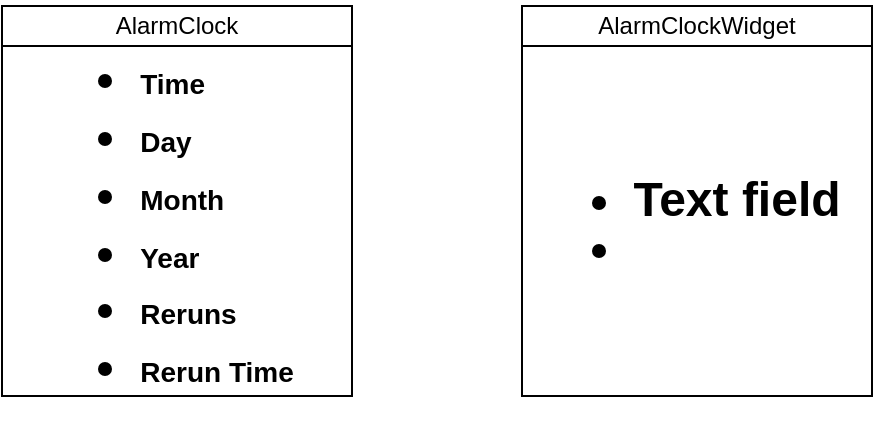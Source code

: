 <mxfile version="14.4.8" type="github">
  <diagram id="eEGiNSUbPbOKGAieUEXB" name="Page-1">
    <mxGraphModel dx="861" dy="463" grid="1" gridSize="10" guides="1" tooltips="1" connect="1" arrows="1" fold="1" page="1" pageScale="1" pageWidth="850" pageHeight="1100" math="0" shadow="0">
      <root>
        <mxCell id="0" />
        <mxCell id="1" parent="0" />
        <mxCell id="FvP8Hlmoz4beujkZp4SU-1" value="AlarmClock" style="rounded=0;whiteSpace=wrap;html=1;" vertex="1" parent="1">
          <mxGeometry x="100" y="60" width="175" height="20" as="geometry" />
        </mxCell>
        <mxCell id="FvP8Hlmoz4beujkZp4SU-2" value="&lt;div style=&quot;text-align: justify&quot;&gt;&lt;h1 style=&quot;text-align: justify&quot;&gt;&lt;ul&gt;&lt;li&gt;&lt;span style=&quot;font-size: 14px&quot;&gt;Time&lt;/span&gt;&lt;/li&gt;&lt;li&gt;&lt;span style=&quot;font-size: 14px&quot;&gt;Day&lt;/span&gt;&lt;/li&gt;&lt;li&gt;&lt;span style=&quot;font-size: 14px&quot;&gt;Month&lt;/span&gt;&lt;/li&gt;&lt;li&gt;&lt;span style=&quot;font-size: 14px&quot;&gt;Year&lt;/span&gt;&lt;/li&gt;&lt;li&gt;&lt;span style=&quot;font-size: 14px&quot;&gt;Reruns&lt;br&gt;&lt;/span&gt;&lt;/li&gt;&lt;li&gt;&lt;span style=&quot;font-size: 14px&quot;&gt;Rerun Time&lt;br&gt;&lt;/span&gt;&lt;/li&gt;&lt;/ul&gt;&lt;/h1&gt;&lt;/div&gt;&lt;div style=&quot;text-align: justify&quot;&gt;&lt;/div&gt;" style="whiteSpace=wrap;html=1;aspect=fixed;" vertex="1" parent="1">
          <mxGeometry x="100" y="80" width="175" height="175" as="geometry" />
        </mxCell>
        <mxCell id="FvP8Hlmoz4beujkZp4SU-4" value="AlarmClockWidget" style="rounded=0;whiteSpace=wrap;html=1;" vertex="1" parent="1">
          <mxGeometry x="360" y="60" width="175" height="20" as="geometry" />
        </mxCell>
        <mxCell id="FvP8Hlmoz4beujkZp4SU-5" value="&lt;div style=&quot;text-align: justify&quot;&gt;&lt;h1 style=&quot;text-align: justify&quot;&gt;&lt;ul style=&quot;line-height: 100%&quot;&gt;&lt;li&gt;Text field&lt;/li&gt;&lt;li&gt;&lt;br&gt;&lt;/li&gt;&lt;/ul&gt;&lt;/h1&gt;&lt;/div&gt;&lt;div style=&quot;text-align: justify&quot;&gt;&lt;/div&gt;" style="whiteSpace=wrap;html=1;aspect=fixed;" vertex="1" parent="1">
          <mxGeometry x="360" y="80" width="175" height="175" as="geometry" />
        </mxCell>
      </root>
    </mxGraphModel>
  </diagram>
</mxfile>

